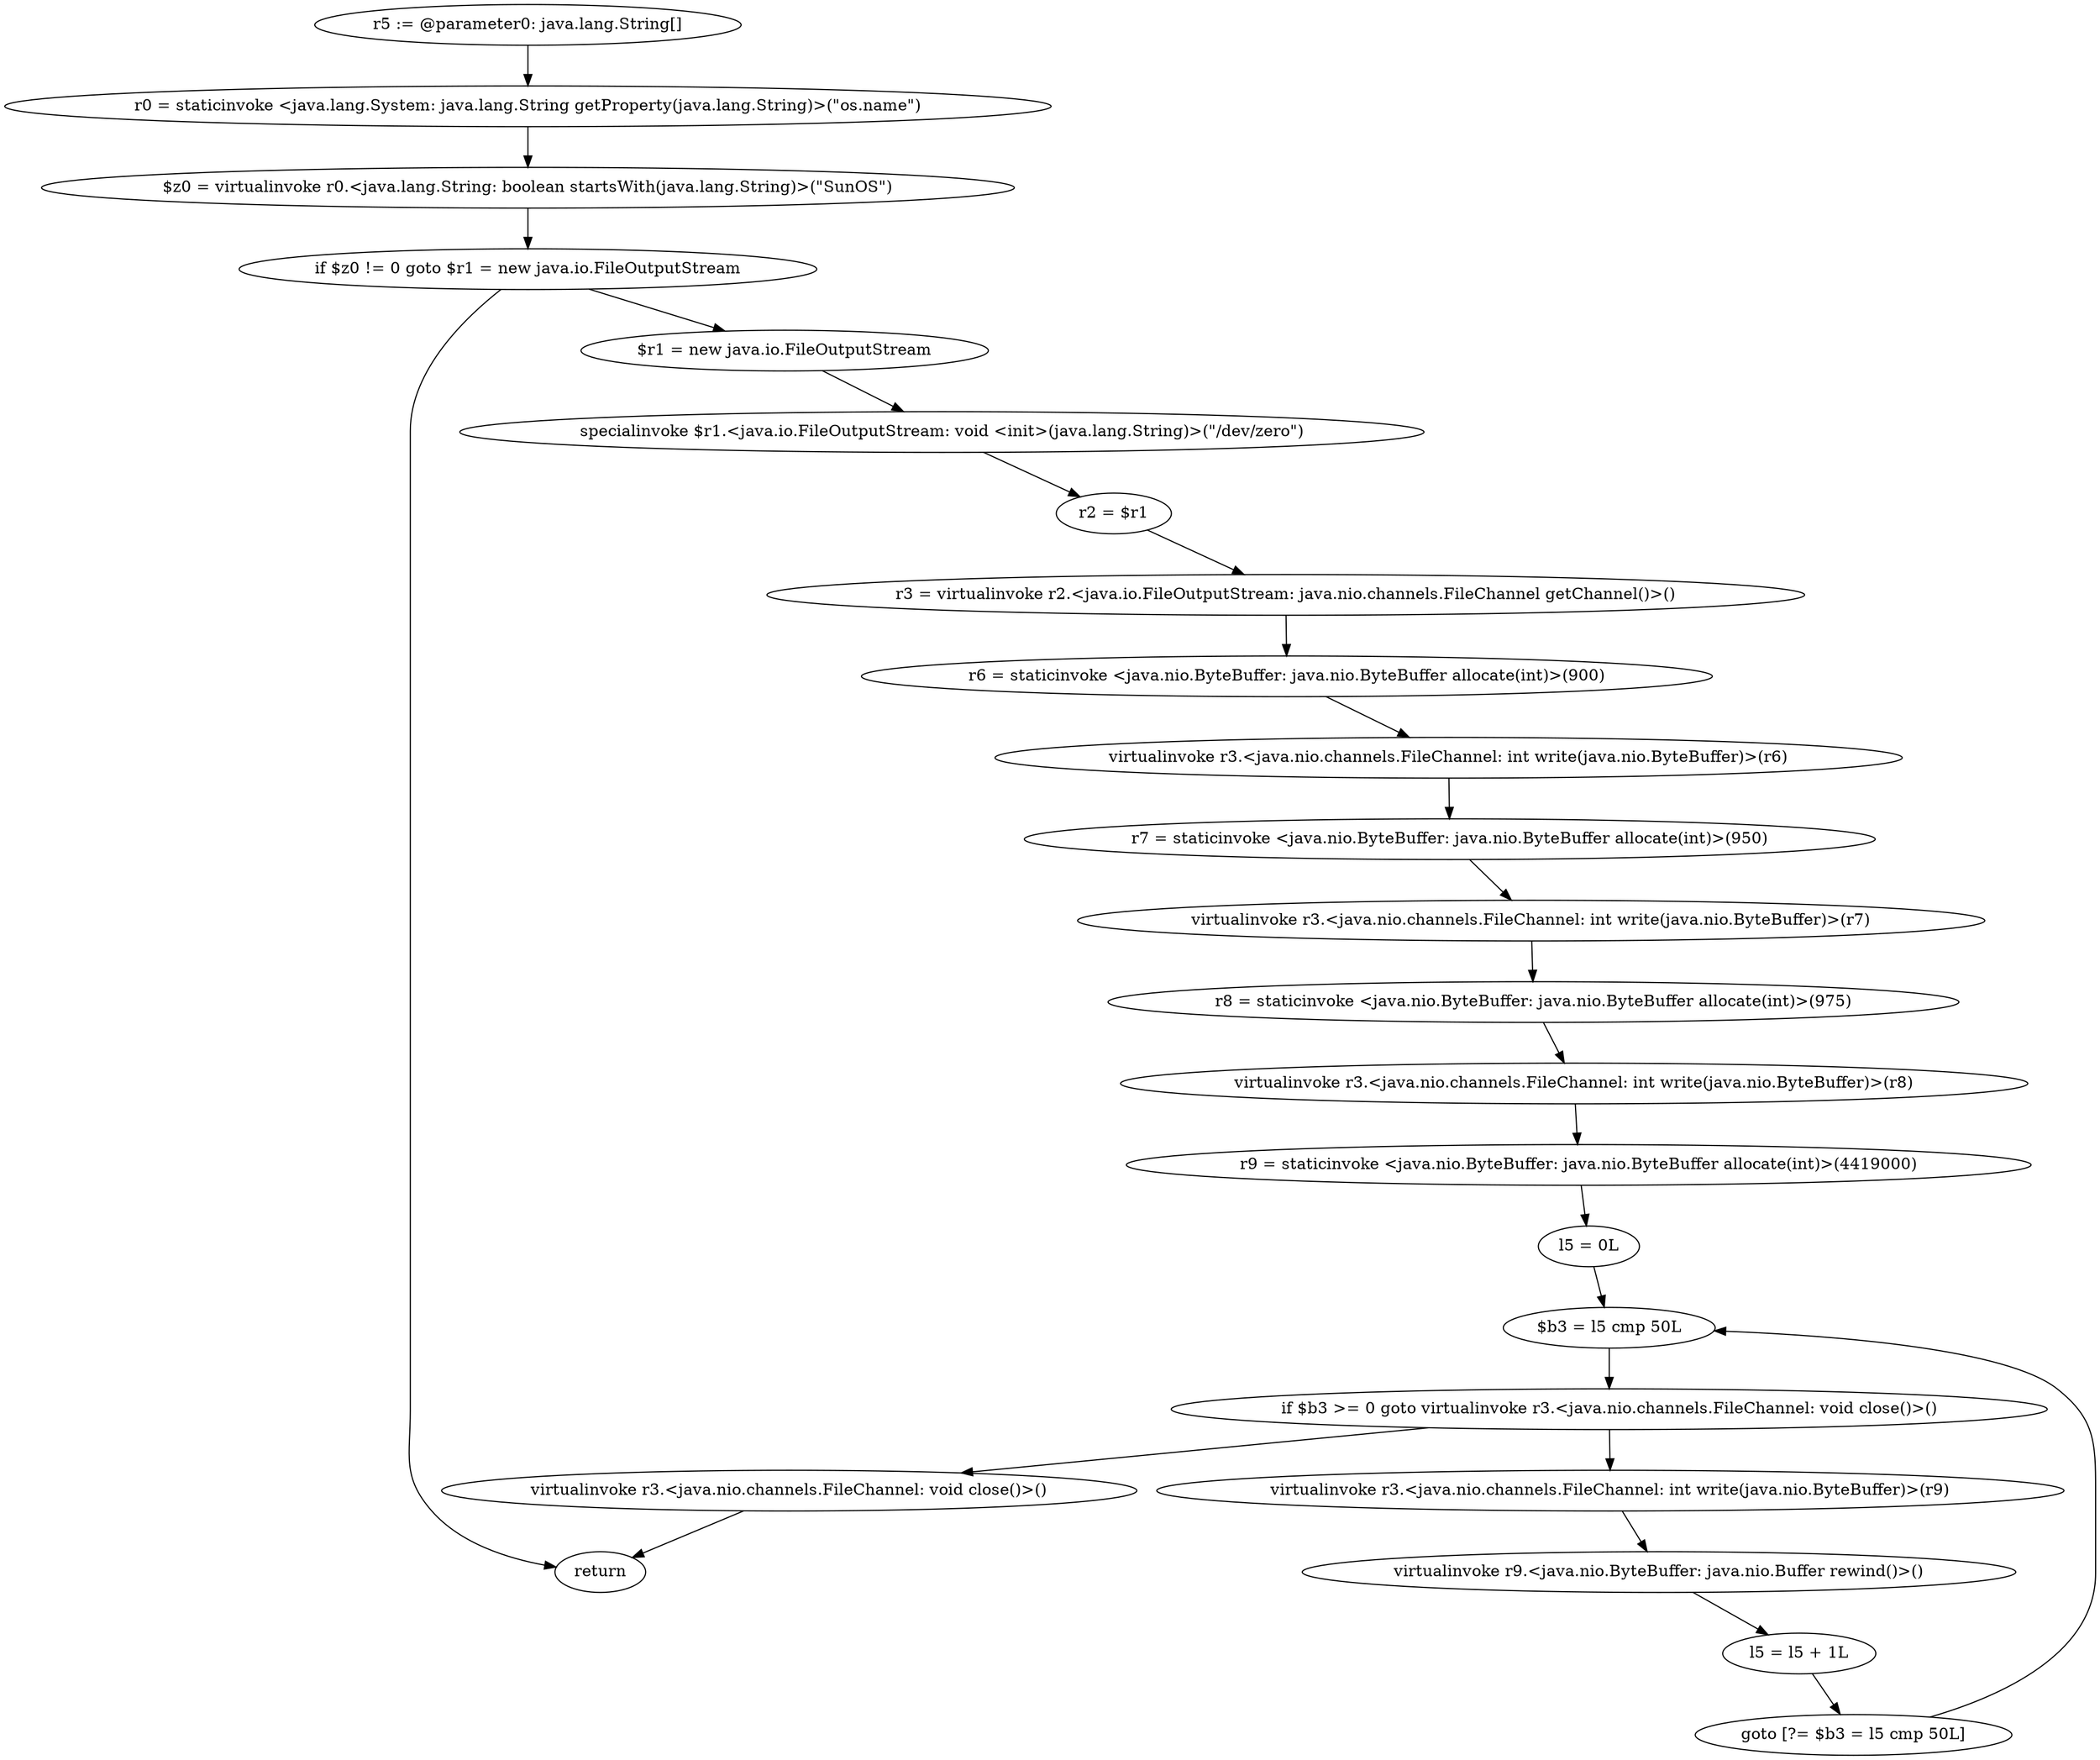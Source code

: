 digraph "unitGraph" {
    "r5 := @parameter0: java.lang.String[]"
    "r0 = staticinvoke <java.lang.System: java.lang.String getProperty(java.lang.String)>(\"os.name\")"
    "$z0 = virtualinvoke r0.<java.lang.String: boolean startsWith(java.lang.String)>(\"SunOS\")"
    "if $z0 != 0 goto $r1 = new java.io.FileOutputStream"
    "return"
    "$r1 = new java.io.FileOutputStream"
    "specialinvoke $r1.<java.io.FileOutputStream: void <init>(java.lang.String)>(\"/dev/zero\")"
    "r2 = $r1"
    "r3 = virtualinvoke r2.<java.io.FileOutputStream: java.nio.channels.FileChannel getChannel()>()"
    "r6 = staticinvoke <java.nio.ByteBuffer: java.nio.ByteBuffer allocate(int)>(900)"
    "virtualinvoke r3.<java.nio.channels.FileChannel: int write(java.nio.ByteBuffer)>(r6)"
    "r7 = staticinvoke <java.nio.ByteBuffer: java.nio.ByteBuffer allocate(int)>(950)"
    "virtualinvoke r3.<java.nio.channels.FileChannel: int write(java.nio.ByteBuffer)>(r7)"
    "r8 = staticinvoke <java.nio.ByteBuffer: java.nio.ByteBuffer allocate(int)>(975)"
    "virtualinvoke r3.<java.nio.channels.FileChannel: int write(java.nio.ByteBuffer)>(r8)"
    "r9 = staticinvoke <java.nio.ByteBuffer: java.nio.ByteBuffer allocate(int)>(4419000)"
    "l5 = 0L"
    "$b3 = l5 cmp 50L"
    "if $b3 >= 0 goto virtualinvoke r3.<java.nio.channels.FileChannel: void close()>()"
    "virtualinvoke r3.<java.nio.channels.FileChannel: int write(java.nio.ByteBuffer)>(r9)"
    "virtualinvoke r9.<java.nio.ByteBuffer: java.nio.Buffer rewind()>()"
    "l5 = l5 + 1L"
    "goto [?= $b3 = l5 cmp 50L]"
    "virtualinvoke r3.<java.nio.channels.FileChannel: void close()>()"
    "r5 := @parameter0: java.lang.String[]"->"r0 = staticinvoke <java.lang.System: java.lang.String getProperty(java.lang.String)>(\"os.name\")";
    "r0 = staticinvoke <java.lang.System: java.lang.String getProperty(java.lang.String)>(\"os.name\")"->"$z0 = virtualinvoke r0.<java.lang.String: boolean startsWith(java.lang.String)>(\"SunOS\")";
    "$z0 = virtualinvoke r0.<java.lang.String: boolean startsWith(java.lang.String)>(\"SunOS\")"->"if $z0 != 0 goto $r1 = new java.io.FileOutputStream";
    "if $z0 != 0 goto $r1 = new java.io.FileOutputStream"->"return";
    "if $z0 != 0 goto $r1 = new java.io.FileOutputStream"->"$r1 = new java.io.FileOutputStream";
    "$r1 = new java.io.FileOutputStream"->"specialinvoke $r1.<java.io.FileOutputStream: void <init>(java.lang.String)>(\"/dev/zero\")";
    "specialinvoke $r1.<java.io.FileOutputStream: void <init>(java.lang.String)>(\"/dev/zero\")"->"r2 = $r1";
    "r2 = $r1"->"r3 = virtualinvoke r2.<java.io.FileOutputStream: java.nio.channels.FileChannel getChannel()>()";
    "r3 = virtualinvoke r2.<java.io.FileOutputStream: java.nio.channels.FileChannel getChannel()>()"->"r6 = staticinvoke <java.nio.ByteBuffer: java.nio.ByteBuffer allocate(int)>(900)";
    "r6 = staticinvoke <java.nio.ByteBuffer: java.nio.ByteBuffer allocate(int)>(900)"->"virtualinvoke r3.<java.nio.channels.FileChannel: int write(java.nio.ByteBuffer)>(r6)";
    "virtualinvoke r3.<java.nio.channels.FileChannel: int write(java.nio.ByteBuffer)>(r6)"->"r7 = staticinvoke <java.nio.ByteBuffer: java.nio.ByteBuffer allocate(int)>(950)";
    "r7 = staticinvoke <java.nio.ByteBuffer: java.nio.ByteBuffer allocate(int)>(950)"->"virtualinvoke r3.<java.nio.channels.FileChannel: int write(java.nio.ByteBuffer)>(r7)";
    "virtualinvoke r3.<java.nio.channels.FileChannel: int write(java.nio.ByteBuffer)>(r7)"->"r8 = staticinvoke <java.nio.ByteBuffer: java.nio.ByteBuffer allocate(int)>(975)";
    "r8 = staticinvoke <java.nio.ByteBuffer: java.nio.ByteBuffer allocate(int)>(975)"->"virtualinvoke r3.<java.nio.channels.FileChannel: int write(java.nio.ByteBuffer)>(r8)";
    "virtualinvoke r3.<java.nio.channels.FileChannel: int write(java.nio.ByteBuffer)>(r8)"->"r9 = staticinvoke <java.nio.ByteBuffer: java.nio.ByteBuffer allocate(int)>(4419000)";
    "r9 = staticinvoke <java.nio.ByteBuffer: java.nio.ByteBuffer allocate(int)>(4419000)"->"l5 = 0L";
    "l5 = 0L"->"$b3 = l5 cmp 50L";
    "$b3 = l5 cmp 50L"->"if $b3 >= 0 goto virtualinvoke r3.<java.nio.channels.FileChannel: void close()>()";
    "if $b3 >= 0 goto virtualinvoke r3.<java.nio.channels.FileChannel: void close()>()"->"virtualinvoke r3.<java.nio.channels.FileChannel: int write(java.nio.ByteBuffer)>(r9)";
    "if $b3 >= 0 goto virtualinvoke r3.<java.nio.channels.FileChannel: void close()>()"->"virtualinvoke r3.<java.nio.channels.FileChannel: void close()>()";
    "virtualinvoke r3.<java.nio.channels.FileChannel: int write(java.nio.ByteBuffer)>(r9)"->"virtualinvoke r9.<java.nio.ByteBuffer: java.nio.Buffer rewind()>()";
    "virtualinvoke r9.<java.nio.ByteBuffer: java.nio.Buffer rewind()>()"->"l5 = l5 + 1L";
    "l5 = l5 + 1L"->"goto [?= $b3 = l5 cmp 50L]";
    "goto [?= $b3 = l5 cmp 50L]"->"$b3 = l5 cmp 50L";
    "virtualinvoke r3.<java.nio.channels.FileChannel: void close()>()"->"return";
}
